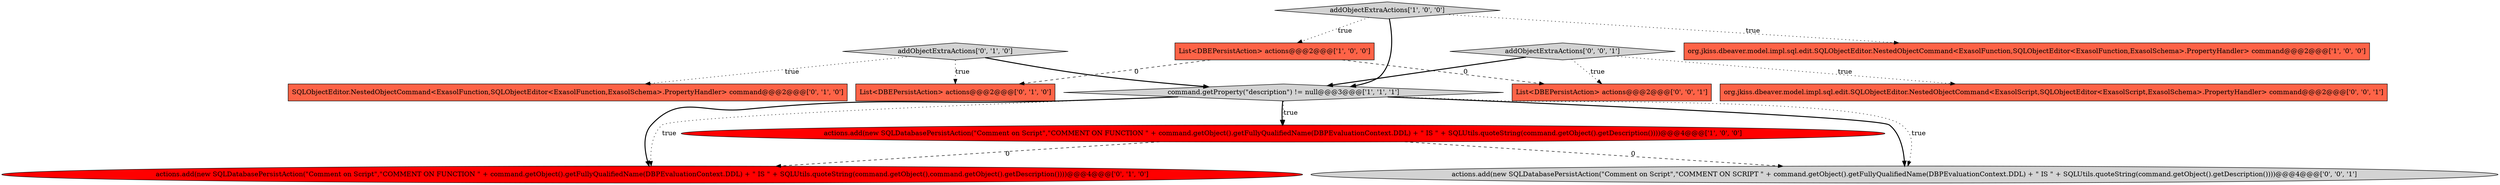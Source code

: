 digraph {
5 [style = filled, label = "SQLObjectEditor.NestedObjectCommand<ExasolFunction,SQLObjectEditor<ExasolFunction,ExasolSchema>.PropertyHandler> command@@@2@@@['0', '1', '0']", fillcolor = tomato, shape = box image = "AAA0AAABBB2BBB"];
7 [style = filled, label = "addObjectExtraActions['0', '1', '0']", fillcolor = lightgray, shape = diamond image = "AAA0AAABBB2BBB"];
6 [style = filled, label = "actions.add(new SQLDatabasePersistAction(\"Comment on Script\",\"COMMENT ON FUNCTION \" + command.getObject().getFullyQualifiedName(DBPEvaluationContext.DDL) + \" IS \" + SQLUtils.quoteString(command.getObject(),command.getObject().getDescription())))@@@4@@@['0', '1', '0']", fillcolor = red, shape = ellipse image = "AAA1AAABBB2BBB"];
11 [style = filled, label = "addObjectExtraActions['0', '0', '1']", fillcolor = lightgray, shape = diamond image = "AAA0AAABBB3BBB"];
12 [style = filled, label = "List<DBEPersistAction> actions@@@2@@@['0', '0', '1']", fillcolor = tomato, shape = box image = "AAA0AAABBB3BBB"];
0 [style = filled, label = "actions.add(new SQLDatabasePersistAction(\"Comment on Script\",\"COMMENT ON FUNCTION \" + command.getObject().getFullyQualifiedName(DBPEvaluationContext.DDL) + \" IS \" + SQLUtils.quoteString(command.getObject().getDescription())))@@@4@@@['1', '0', '0']", fillcolor = red, shape = ellipse image = "AAA1AAABBB1BBB"];
4 [style = filled, label = "command.getProperty(\"description\") != null@@@3@@@['1', '1', '1']", fillcolor = lightgray, shape = diamond image = "AAA0AAABBB1BBB"];
8 [style = filled, label = "List<DBEPersistAction> actions@@@2@@@['0', '1', '0']", fillcolor = tomato, shape = box image = "AAA1AAABBB2BBB"];
3 [style = filled, label = "List<DBEPersistAction> actions@@@2@@@['1', '0', '0']", fillcolor = tomato, shape = box image = "AAA1AAABBB1BBB"];
9 [style = filled, label = "actions.add(new SQLDatabasePersistAction(\"Comment on Script\",\"COMMENT ON SCRIPT \" + command.getObject().getFullyQualifiedName(DBPEvaluationContext.DDL) + \" IS \" + SQLUtils.quoteString(command.getObject().getDescription())))@@@4@@@['0', '0', '1']", fillcolor = lightgray, shape = ellipse image = "AAA0AAABBB3BBB"];
10 [style = filled, label = "org.jkiss.dbeaver.model.impl.sql.edit.SQLObjectEditor.NestedObjectCommand<ExasolScript,SQLObjectEditor<ExasolScript,ExasolSchema>.PropertyHandler> command@@@2@@@['0', '0', '1']", fillcolor = tomato, shape = box image = "AAA0AAABBB3BBB"];
1 [style = filled, label = "addObjectExtraActions['1', '0', '0']", fillcolor = lightgray, shape = diamond image = "AAA0AAABBB1BBB"];
2 [style = filled, label = "org.jkiss.dbeaver.model.impl.sql.edit.SQLObjectEditor.NestedObjectCommand<ExasolFunction,SQLObjectEditor<ExasolFunction,ExasolSchema>.PropertyHandler> command@@@2@@@['1', '0', '0']", fillcolor = tomato, shape = box image = "AAA0AAABBB1BBB"];
4->6 [style = dotted, label="true"];
4->9 [style = bold, label=""];
3->8 [style = dashed, label="0"];
11->4 [style = bold, label=""];
1->4 [style = bold, label=""];
0->6 [style = dashed, label="0"];
0->9 [style = dashed, label="0"];
7->4 [style = bold, label=""];
4->9 [style = dotted, label="true"];
1->2 [style = dotted, label="true"];
4->0 [style = bold, label=""];
7->8 [style = dotted, label="true"];
3->12 [style = dashed, label="0"];
4->6 [style = bold, label=""];
11->10 [style = dotted, label="true"];
4->0 [style = dotted, label="true"];
11->12 [style = dotted, label="true"];
7->5 [style = dotted, label="true"];
1->3 [style = dotted, label="true"];
}
